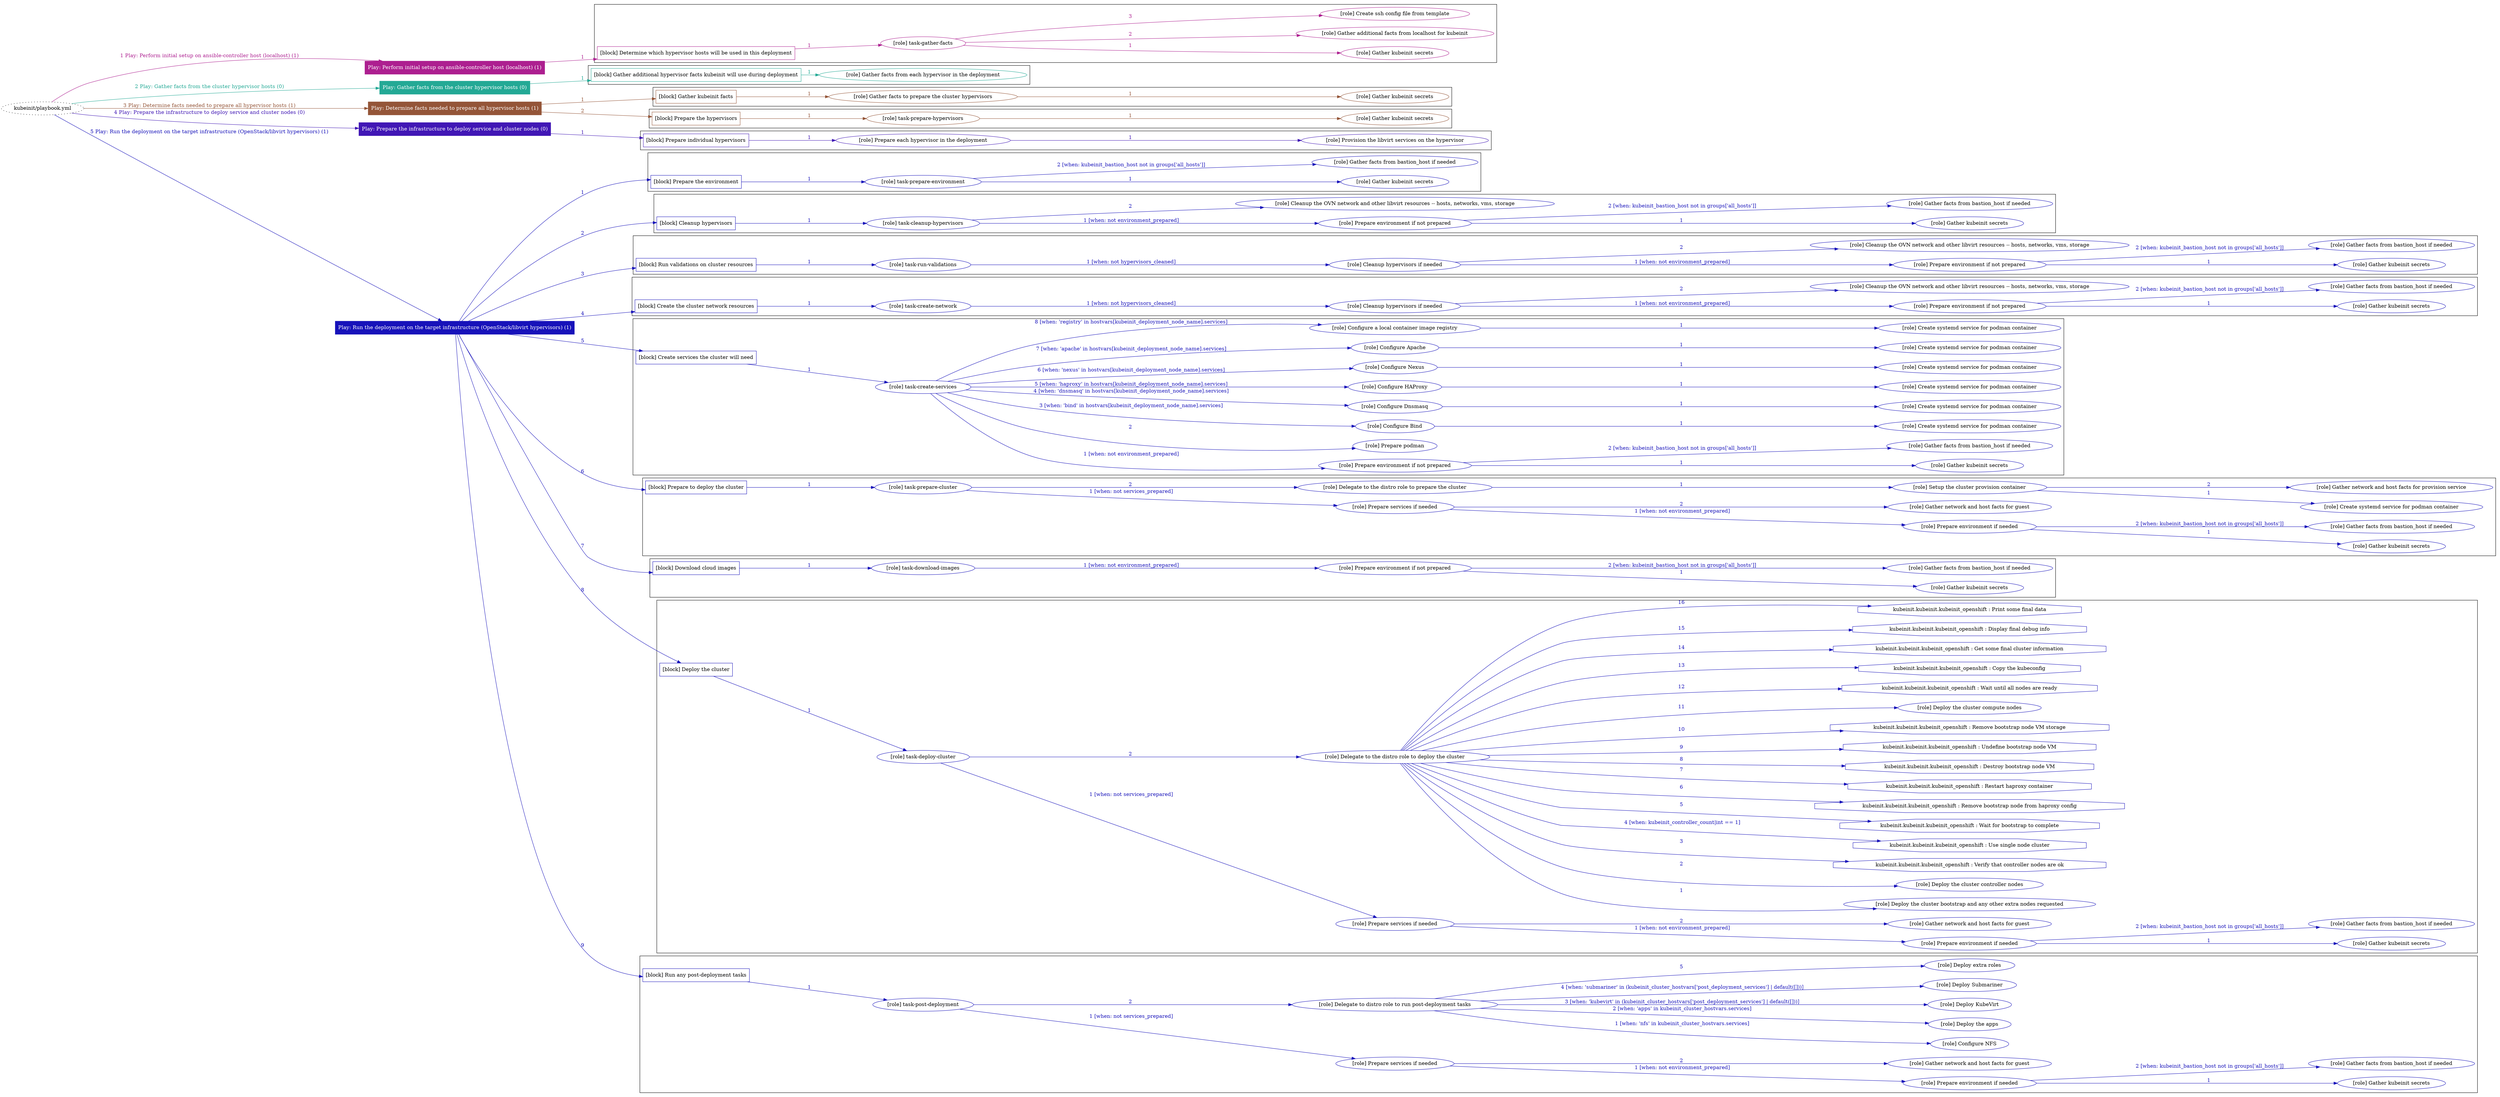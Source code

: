 digraph {
	graph [concentrate=true ordering=in rankdir=LR ratio=fill]
	edge [esep=5 sep=10]
	"kubeinit/playbook.yml" [URL="/home/runner/work/kubeinit/kubeinit/kubeinit/playbook.yml" id=playbook_2f6cb9ce style=dotted]
	"kubeinit/playbook.yml" -> play_7d45d6c9 [label="1 Play: Perform initial setup on ansible-controller host (localhost) (1)" color="#ad1f90" fontcolor="#ad1f90" id=edge_play_7d45d6c9 labeltooltip="1 Play: Perform initial setup on ansible-controller host (localhost) (1)" tooltip="1 Play: Perform initial setup on ansible-controller host (localhost) (1)"]
	subgraph "Play: Perform initial setup on ansible-controller host (localhost) (1)" {
		play_7d45d6c9 [label="Play: Perform initial setup on ansible-controller host (localhost) (1)" URL="/home/runner/work/kubeinit/kubeinit/kubeinit/playbook.yml" color="#ad1f90" fontcolor="#ffffff" id=play_7d45d6c9 shape=box style=filled tooltip=localhost]
		play_7d45d6c9 -> block_b99881c9 [label=1 color="#ad1f90" fontcolor="#ad1f90" id=edge_block_b99881c9 labeltooltip=1 tooltip=1]
		subgraph cluster_block_b99881c9 {
			block_b99881c9 [label="[block] Determine which hypervisor hosts will be used in this deployment" URL="/home/runner/work/kubeinit/kubeinit/kubeinit/playbook.yml" color="#ad1f90" id=block_b99881c9 labeltooltip="Determine which hypervisor hosts will be used in this deployment" shape=box tooltip="Determine which hypervisor hosts will be used in this deployment"]
			block_b99881c9 -> role_d14bb780 [label="1 " color="#ad1f90" fontcolor="#ad1f90" id=edge_role_d14bb780 labeltooltip="1 " tooltip="1 "]
			subgraph "task-gather-facts" {
				role_d14bb780 [label="[role] task-gather-facts" URL="/home/runner/work/kubeinit/kubeinit/kubeinit/playbook.yml" color="#ad1f90" id=role_d14bb780 tooltip="task-gather-facts"]
				role_d14bb780 -> role_355f83bd [label="1 " color="#ad1f90" fontcolor="#ad1f90" id=edge_role_355f83bd labeltooltip="1 " tooltip="1 "]
				subgraph "Gather kubeinit secrets" {
					role_355f83bd [label="[role] Gather kubeinit secrets" URL="/home/runner/.ansible/collections/ansible_collections/kubeinit/kubeinit/roles/kubeinit_prepare/tasks/build_hypervisors_group.yml" color="#ad1f90" id=role_355f83bd tooltip="Gather kubeinit secrets"]
				}
				role_d14bb780 -> role_9f395598 [label="2 " color="#ad1f90" fontcolor="#ad1f90" id=edge_role_9f395598 labeltooltip="2 " tooltip="2 "]
				subgraph "Gather additional facts from localhost for kubeinit" {
					role_9f395598 [label="[role] Gather additional facts from localhost for kubeinit" URL="/home/runner/.ansible/collections/ansible_collections/kubeinit/kubeinit/roles/kubeinit_prepare/tasks/build_hypervisors_group.yml" color="#ad1f90" id=role_9f395598 tooltip="Gather additional facts from localhost for kubeinit"]
				}
				role_d14bb780 -> role_a162a8fe [label="3 " color="#ad1f90" fontcolor="#ad1f90" id=edge_role_a162a8fe labeltooltip="3 " tooltip="3 "]
				subgraph "Create ssh config file from template" {
					role_a162a8fe [label="[role] Create ssh config file from template" URL="/home/runner/.ansible/collections/ansible_collections/kubeinit/kubeinit/roles/kubeinit_prepare/tasks/build_hypervisors_group.yml" color="#ad1f90" id=role_a162a8fe tooltip="Create ssh config file from template"]
				}
			}
		}
	}
	"kubeinit/playbook.yml" -> play_b33cf242 [label="2 Play: Gather facts from the cluster hypervisor hosts (0)" color="#23a995" fontcolor="#23a995" id=edge_play_b33cf242 labeltooltip="2 Play: Gather facts from the cluster hypervisor hosts (0)" tooltip="2 Play: Gather facts from the cluster hypervisor hosts (0)"]
	subgraph "Play: Gather facts from the cluster hypervisor hosts (0)" {
		play_b33cf242 [label="Play: Gather facts from the cluster hypervisor hosts (0)" URL="/home/runner/work/kubeinit/kubeinit/kubeinit/playbook.yml" color="#23a995" fontcolor="#ffffff" id=play_b33cf242 shape=box style=filled tooltip="Play: Gather facts from the cluster hypervisor hosts (0)"]
		play_b33cf242 -> block_d134423c [label=1 color="#23a995" fontcolor="#23a995" id=edge_block_d134423c labeltooltip=1 tooltip=1]
		subgraph cluster_block_d134423c {
			block_d134423c [label="[block] Gather additional hypervisor facts kubeinit will use during deployment" URL="/home/runner/work/kubeinit/kubeinit/kubeinit/playbook.yml" color="#23a995" id=block_d134423c labeltooltip="Gather additional hypervisor facts kubeinit will use during deployment" shape=box tooltip="Gather additional hypervisor facts kubeinit will use during deployment"]
			block_d134423c -> role_21ddefbf [label="1 " color="#23a995" fontcolor="#23a995" id=edge_role_21ddefbf labeltooltip="1 " tooltip="1 "]
			subgraph "Gather facts from each hypervisor in the deployment" {
				role_21ddefbf [label="[role] Gather facts from each hypervisor in the deployment" URL="/home/runner/work/kubeinit/kubeinit/kubeinit/playbook.yml" color="#23a995" id=role_21ddefbf tooltip="Gather facts from each hypervisor in the deployment"]
			}
		}
	}
	"kubeinit/playbook.yml" -> play_f3f181a3 [label="3 Play: Determine facts needed to prepare all hypervisor hosts (1)" color="#945538" fontcolor="#945538" id=edge_play_f3f181a3 labeltooltip="3 Play: Determine facts needed to prepare all hypervisor hosts (1)" tooltip="3 Play: Determine facts needed to prepare all hypervisor hosts (1)"]
	subgraph "Play: Determine facts needed to prepare all hypervisor hosts (1)" {
		play_f3f181a3 [label="Play: Determine facts needed to prepare all hypervisor hosts (1)" URL="/home/runner/work/kubeinit/kubeinit/kubeinit/playbook.yml" color="#945538" fontcolor="#ffffff" id=play_f3f181a3 shape=box style=filled tooltip=localhost]
		play_f3f181a3 -> block_41b335dd [label=1 color="#945538" fontcolor="#945538" id=edge_block_41b335dd labeltooltip=1 tooltip=1]
		subgraph cluster_block_41b335dd {
			block_41b335dd [label="[block] Gather kubeinit facts" URL="/home/runner/work/kubeinit/kubeinit/kubeinit/playbook.yml" color="#945538" id=block_41b335dd labeltooltip="Gather kubeinit facts" shape=box tooltip="Gather kubeinit facts"]
			block_41b335dd -> role_5e2cb4bc [label="1 " color="#945538" fontcolor="#945538" id=edge_role_5e2cb4bc labeltooltip="1 " tooltip="1 "]
			subgraph "Gather facts to prepare the cluster hypervisors" {
				role_5e2cb4bc [label="[role] Gather facts to prepare the cluster hypervisors" URL="/home/runner/work/kubeinit/kubeinit/kubeinit/playbook.yml" color="#945538" id=role_5e2cb4bc tooltip="Gather facts to prepare the cluster hypervisors"]
				role_5e2cb4bc -> role_a451c7ac [label="1 " color="#945538" fontcolor="#945538" id=edge_role_a451c7ac labeltooltip="1 " tooltip="1 "]
				subgraph "Gather kubeinit secrets" {
					role_a451c7ac [label="[role] Gather kubeinit secrets" URL="/home/runner/.ansible/collections/ansible_collections/kubeinit/kubeinit/roles/kubeinit_prepare/tasks/gather_kubeinit_facts.yml" color="#945538" id=role_a451c7ac tooltip="Gather kubeinit secrets"]
				}
			}
		}
		play_f3f181a3 -> block_065f646f [label=2 color="#945538" fontcolor="#945538" id=edge_block_065f646f labeltooltip=2 tooltip=2]
		subgraph cluster_block_065f646f {
			block_065f646f [label="[block] Prepare the hypervisors" URL="/home/runner/work/kubeinit/kubeinit/kubeinit/playbook.yml" color="#945538" id=block_065f646f labeltooltip="Prepare the hypervisors" shape=box tooltip="Prepare the hypervisors"]
			block_065f646f -> role_8556374e [label="1 " color="#945538" fontcolor="#945538" id=edge_role_8556374e labeltooltip="1 " tooltip="1 "]
			subgraph "task-prepare-hypervisors" {
				role_8556374e [label="[role] task-prepare-hypervisors" URL="/home/runner/work/kubeinit/kubeinit/kubeinit/playbook.yml" color="#945538" id=role_8556374e tooltip="task-prepare-hypervisors"]
				role_8556374e -> role_ef979e99 [label="1 " color="#945538" fontcolor="#945538" id=edge_role_ef979e99 labeltooltip="1 " tooltip="1 "]
				subgraph "Gather kubeinit secrets" {
					role_ef979e99 [label="[role] Gather kubeinit secrets" URL="/home/runner/.ansible/collections/ansible_collections/kubeinit/kubeinit/roles/kubeinit_prepare/tasks/gather_kubeinit_facts.yml" color="#945538" id=role_ef979e99 tooltip="Gather kubeinit secrets"]
				}
			}
		}
	}
	"kubeinit/playbook.yml" -> play_483f0e7f [label="4 Play: Prepare the infrastructure to deploy service and cluster nodes (0)" color="#4117b5" fontcolor="#4117b5" id=edge_play_483f0e7f labeltooltip="4 Play: Prepare the infrastructure to deploy service and cluster nodes (0)" tooltip="4 Play: Prepare the infrastructure to deploy service and cluster nodes (0)"]
	subgraph "Play: Prepare the infrastructure to deploy service and cluster nodes (0)" {
		play_483f0e7f [label="Play: Prepare the infrastructure to deploy service and cluster nodes (0)" URL="/home/runner/work/kubeinit/kubeinit/kubeinit/playbook.yml" color="#4117b5" fontcolor="#ffffff" id=play_483f0e7f shape=box style=filled tooltip="Play: Prepare the infrastructure to deploy service and cluster nodes (0)"]
		play_483f0e7f -> block_6a9856eb [label=1 color="#4117b5" fontcolor="#4117b5" id=edge_block_6a9856eb labeltooltip=1 tooltip=1]
		subgraph cluster_block_6a9856eb {
			block_6a9856eb [label="[block] Prepare individual hypervisors" URL="/home/runner/work/kubeinit/kubeinit/kubeinit/playbook.yml" color="#4117b5" id=block_6a9856eb labeltooltip="Prepare individual hypervisors" shape=box tooltip="Prepare individual hypervisors"]
			block_6a9856eb -> role_2f000aaa [label="1 " color="#4117b5" fontcolor="#4117b5" id=edge_role_2f000aaa labeltooltip="1 " tooltip="1 "]
			subgraph "Prepare each hypervisor in the deployment" {
				role_2f000aaa [label="[role] Prepare each hypervisor in the deployment" URL="/home/runner/work/kubeinit/kubeinit/kubeinit/playbook.yml" color="#4117b5" id=role_2f000aaa tooltip="Prepare each hypervisor in the deployment"]
				role_2f000aaa -> role_ddf36eb8 [label="1 " color="#4117b5" fontcolor="#4117b5" id=edge_role_ddf36eb8 labeltooltip="1 " tooltip="1 "]
				subgraph "Provision the libvirt services on the hypervisor" {
					role_ddf36eb8 [label="[role] Provision the libvirt services on the hypervisor" URL="/home/runner/.ansible/collections/ansible_collections/kubeinit/kubeinit/roles/kubeinit_prepare/tasks/prepare_hypervisor.yml" color="#4117b5" id=role_ddf36eb8 tooltip="Provision the libvirt services on the hypervisor"]
				}
			}
		}
	}
	"kubeinit/playbook.yml" -> play_bb54ffbd [label="5 Play: Run the deployment on the target infrastructure (OpenStack/libvirt hypervisors) (1)" color="#1712ba" fontcolor="#1712ba" id=edge_play_bb54ffbd labeltooltip="5 Play: Run the deployment on the target infrastructure (OpenStack/libvirt hypervisors) (1)" tooltip="5 Play: Run the deployment on the target infrastructure (OpenStack/libvirt hypervisors) (1)"]
	subgraph "Play: Run the deployment on the target infrastructure (OpenStack/libvirt hypervisors) (1)" {
		play_bb54ffbd [label="Play: Run the deployment on the target infrastructure (OpenStack/libvirt hypervisors) (1)" URL="/home/runner/work/kubeinit/kubeinit/kubeinit/playbook.yml" color="#1712ba" fontcolor="#ffffff" id=play_bb54ffbd shape=box style=filled tooltip=localhost]
		play_bb54ffbd -> block_974ca6b5 [label=1 color="#1712ba" fontcolor="#1712ba" id=edge_block_974ca6b5 labeltooltip=1 tooltip=1]
		subgraph cluster_block_974ca6b5 {
			block_974ca6b5 [label="[block] Prepare the environment" URL="/home/runner/work/kubeinit/kubeinit/kubeinit/playbook.yml" color="#1712ba" id=block_974ca6b5 labeltooltip="Prepare the environment" shape=box tooltip="Prepare the environment"]
			block_974ca6b5 -> role_cac5367b [label="1 " color="#1712ba" fontcolor="#1712ba" id=edge_role_cac5367b labeltooltip="1 " tooltip="1 "]
			subgraph "task-prepare-environment" {
				role_cac5367b [label="[role] task-prepare-environment" URL="/home/runner/work/kubeinit/kubeinit/kubeinit/playbook.yml" color="#1712ba" id=role_cac5367b tooltip="task-prepare-environment"]
				role_cac5367b -> role_59898e22 [label="1 " color="#1712ba" fontcolor="#1712ba" id=edge_role_59898e22 labeltooltip="1 " tooltip="1 "]
				subgraph "Gather kubeinit secrets" {
					role_59898e22 [label="[role] Gather kubeinit secrets" URL="/home/runner/.ansible/collections/ansible_collections/kubeinit/kubeinit/roles/kubeinit_prepare/tasks/gather_kubeinit_facts.yml" color="#1712ba" id=role_59898e22 tooltip="Gather kubeinit secrets"]
				}
				role_cac5367b -> role_c7d0fc73 [label="2 [when: kubeinit_bastion_host not in groups['all_hosts']]" color="#1712ba" fontcolor="#1712ba" id=edge_role_c7d0fc73 labeltooltip="2 [when: kubeinit_bastion_host not in groups['all_hosts']]" tooltip="2 [when: kubeinit_bastion_host not in groups['all_hosts']]"]
				subgraph "Gather facts from bastion_host if needed" {
					role_c7d0fc73 [label="[role] Gather facts from bastion_host if needed" URL="/home/runner/.ansible/collections/ansible_collections/kubeinit/kubeinit/roles/kubeinit_prepare/tasks/main.yml" color="#1712ba" id=role_c7d0fc73 tooltip="Gather facts from bastion_host if needed"]
				}
			}
		}
		play_bb54ffbd -> block_965f7d22 [label=2 color="#1712ba" fontcolor="#1712ba" id=edge_block_965f7d22 labeltooltip=2 tooltip=2]
		subgraph cluster_block_965f7d22 {
			block_965f7d22 [label="[block] Cleanup hypervisors" URL="/home/runner/work/kubeinit/kubeinit/kubeinit/playbook.yml" color="#1712ba" id=block_965f7d22 labeltooltip="Cleanup hypervisors" shape=box tooltip="Cleanup hypervisors"]
			block_965f7d22 -> role_ff0797ba [label="1 " color="#1712ba" fontcolor="#1712ba" id=edge_role_ff0797ba labeltooltip="1 " tooltip="1 "]
			subgraph "task-cleanup-hypervisors" {
				role_ff0797ba [label="[role] task-cleanup-hypervisors" URL="/home/runner/work/kubeinit/kubeinit/kubeinit/playbook.yml" color="#1712ba" id=role_ff0797ba tooltip="task-cleanup-hypervisors"]
				role_ff0797ba -> role_4f4cac41 [label="1 [when: not environment_prepared]" color="#1712ba" fontcolor="#1712ba" id=edge_role_4f4cac41 labeltooltip="1 [when: not environment_prepared]" tooltip="1 [when: not environment_prepared]"]
				subgraph "Prepare environment if not prepared" {
					role_4f4cac41 [label="[role] Prepare environment if not prepared" URL="/home/runner/.ansible/collections/ansible_collections/kubeinit/kubeinit/roles/kubeinit_libvirt/tasks/cleanup_hypervisors.yml" color="#1712ba" id=role_4f4cac41 tooltip="Prepare environment if not prepared"]
					role_4f4cac41 -> role_5e73d577 [label="1 " color="#1712ba" fontcolor="#1712ba" id=edge_role_5e73d577 labeltooltip="1 " tooltip="1 "]
					subgraph "Gather kubeinit secrets" {
						role_5e73d577 [label="[role] Gather kubeinit secrets" URL="/home/runner/.ansible/collections/ansible_collections/kubeinit/kubeinit/roles/kubeinit_prepare/tasks/gather_kubeinit_facts.yml" color="#1712ba" id=role_5e73d577 tooltip="Gather kubeinit secrets"]
					}
					role_4f4cac41 -> role_ca6ff144 [label="2 [when: kubeinit_bastion_host not in groups['all_hosts']]" color="#1712ba" fontcolor="#1712ba" id=edge_role_ca6ff144 labeltooltip="2 [when: kubeinit_bastion_host not in groups['all_hosts']]" tooltip="2 [when: kubeinit_bastion_host not in groups['all_hosts']]"]
					subgraph "Gather facts from bastion_host if needed" {
						role_ca6ff144 [label="[role] Gather facts from bastion_host if needed" URL="/home/runner/.ansible/collections/ansible_collections/kubeinit/kubeinit/roles/kubeinit_prepare/tasks/main.yml" color="#1712ba" id=role_ca6ff144 tooltip="Gather facts from bastion_host if needed"]
					}
				}
				role_ff0797ba -> role_7c0e1c0a [label="2 " color="#1712ba" fontcolor="#1712ba" id=edge_role_7c0e1c0a labeltooltip="2 " tooltip="2 "]
				subgraph "Cleanup the OVN network and other libvirt resources -- hosts, networks, vms, storage" {
					role_7c0e1c0a [label="[role] Cleanup the OVN network and other libvirt resources -- hosts, networks, vms, storage" URL="/home/runner/.ansible/collections/ansible_collections/kubeinit/kubeinit/roles/kubeinit_libvirt/tasks/cleanup_hypervisors.yml" color="#1712ba" id=role_7c0e1c0a tooltip="Cleanup the OVN network and other libvirt resources -- hosts, networks, vms, storage"]
				}
			}
		}
		play_bb54ffbd -> block_a6b7d173 [label=3 color="#1712ba" fontcolor="#1712ba" id=edge_block_a6b7d173 labeltooltip=3 tooltip=3]
		subgraph cluster_block_a6b7d173 {
			block_a6b7d173 [label="[block] Run validations on cluster resources" URL="/home/runner/work/kubeinit/kubeinit/kubeinit/playbook.yml" color="#1712ba" id=block_a6b7d173 labeltooltip="Run validations on cluster resources" shape=box tooltip="Run validations on cluster resources"]
			block_a6b7d173 -> role_432444b3 [label="1 " color="#1712ba" fontcolor="#1712ba" id=edge_role_432444b3 labeltooltip="1 " tooltip="1 "]
			subgraph "task-run-validations" {
				role_432444b3 [label="[role] task-run-validations" URL="/home/runner/work/kubeinit/kubeinit/kubeinit/playbook.yml" color="#1712ba" id=role_432444b3 tooltip="task-run-validations"]
				role_432444b3 -> role_45c98141 [label="1 [when: not hypervisors_cleaned]" color="#1712ba" fontcolor="#1712ba" id=edge_role_45c98141 labeltooltip="1 [when: not hypervisors_cleaned]" tooltip="1 [when: not hypervisors_cleaned]"]
				subgraph "Cleanup hypervisors if needed" {
					role_45c98141 [label="[role] Cleanup hypervisors if needed" URL="/home/runner/.ansible/collections/ansible_collections/kubeinit/kubeinit/roles/kubeinit_validations/tasks/main.yml" color="#1712ba" id=role_45c98141 tooltip="Cleanup hypervisors if needed"]
					role_45c98141 -> role_b602b8fa [label="1 [when: not environment_prepared]" color="#1712ba" fontcolor="#1712ba" id=edge_role_b602b8fa labeltooltip="1 [when: not environment_prepared]" tooltip="1 [when: not environment_prepared]"]
					subgraph "Prepare environment if not prepared" {
						role_b602b8fa [label="[role] Prepare environment if not prepared" URL="/home/runner/.ansible/collections/ansible_collections/kubeinit/kubeinit/roles/kubeinit_libvirt/tasks/cleanup_hypervisors.yml" color="#1712ba" id=role_b602b8fa tooltip="Prepare environment if not prepared"]
						role_b602b8fa -> role_f337cbf1 [label="1 " color="#1712ba" fontcolor="#1712ba" id=edge_role_f337cbf1 labeltooltip="1 " tooltip="1 "]
						subgraph "Gather kubeinit secrets" {
							role_f337cbf1 [label="[role] Gather kubeinit secrets" URL="/home/runner/.ansible/collections/ansible_collections/kubeinit/kubeinit/roles/kubeinit_prepare/tasks/gather_kubeinit_facts.yml" color="#1712ba" id=role_f337cbf1 tooltip="Gather kubeinit secrets"]
						}
						role_b602b8fa -> role_494c8f56 [label="2 [when: kubeinit_bastion_host not in groups['all_hosts']]" color="#1712ba" fontcolor="#1712ba" id=edge_role_494c8f56 labeltooltip="2 [when: kubeinit_bastion_host not in groups['all_hosts']]" tooltip="2 [when: kubeinit_bastion_host not in groups['all_hosts']]"]
						subgraph "Gather facts from bastion_host if needed" {
							role_494c8f56 [label="[role] Gather facts from bastion_host if needed" URL="/home/runner/.ansible/collections/ansible_collections/kubeinit/kubeinit/roles/kubeinit_prepare/tasks/main.yml" color="#1712ba" id=role_494c8f56 tooltip="Gather facts from bastion_host if needed"]
						}
					}
					role_45c98141 -> role_9a078f7d [label="2 " color="#1712ba" fontcolor="#1712ba" id=edge_role_9a078f7d labeltooltip="2 " tooltip="2 "]
					subgraph "Cleanup the OVN network and other libvirt resources -- hosts, networks, vms, storage" {
						role_9a078f7d [label="[role] Cleanup the OVN network and other libvirt resources -- hosts, networks, vms, storage" URL="/home/runner/.ansible/collections/ansible_collections/kubeinit/kubeinit/roles/kubeinit_libvirt/tasks/cleanup_hypervisors.yml" color="#1712ba" id=role_9a078f7d tooltip="Cleanup the OVN network and other libvirt resources -- hosts, networks, vms, storage"]
					}
				}
			}
		}
		play_bb54ffbd -> block_280d690c [label=4 color="#1712ba" fontcolor="#1712ba" id=edge_block_280d690c labeltooltip=4 tooltip=4]
		subgraph cluster_block_280d690c {
			block_280d690c [label="[block] Create the cluster network resources" URL="/home/runner/work/kubeinit/kubeinit/kubeinit/playbook.yml" color="#1712ba" id=block_280d690c labeltooltip="Create the cluster network resources" shape=box tooltip="Create the cluster network resources"]
			block_280d690c -> role_2a3cef2e [label="1 " color="#1712ba" fontcolor="#1712ba" id=edge_role_2a3cef2e labeltooltip="1 " tooltip="1 "]
			subgraph "task-create-network" {
				role_2a3cef2e [label="[role] task-create-network" URL="/home/runner/work/kubeinit/kubeinit/kubeinit/playbook.yml" color="#1712ba" id=role_2a3cef2e tooltip="task-create-network"]
				role_2a3cef2e -> role_2ff645ea [label="1 [when: not hypervisors_cleaned]" color="#1712ba" fontcolor="#1712ba" id=edge_role_2ff645ea labeltooltip="1 [when: not hypervisors_cleaned]" tooltip="1 [when: not hypervisors_cleaned]"]
				subgraph "Cleanup hypervisors if needed" {
					role_2ff645ea [label="[role] Cleanup hypervisors if needed" URL="/home/runner/.ansible/collections/ansible_collections/kubeinit/kubeinit/roles/kubeinit_libvirt/tasks/create_network.yml" color="#1712ba" id=role_2ff645ea tooltip="Cleanup hypervisors if needed"]
					role_2ff645ea -> role_7094e297 [label="1 [when: not environment_prepared]" color="#1712ba" fontcolor="#1712ba" id=edge_role_7094e297 labeltooltip="1 [when: not environment_prepared]" tooltip="1 [when: not environment_prepared]"]
					subgraph "Prepare environment if not prepared" {
						role_7094e297 [label="[role] Prepare environment if not prepared" URL="/home/runner/.ansible/collections/ansible_collections/kubeinit/kubeinit/roles/kubeinit_libvirt/tasks/cleanup_hypervisors.yml" color="#1712ba" id=role_7094e297 tooltip="Prepare environment if not prepared"]
						role_7094e297 -> role_7c3d5a13 [label="1 " color="#1712ba" fontcolor="#1712ba" id=edge_role_7c3d5a13 labeltooltip="1 " tooltip="1 "]
						subgraph "Gather kubeinit secrets" {
							role_7c3d5a13 [label="[role] Gather kubeinit secrets" URL="/home/runner/.ansible/collections/ansible_collections/kubeinit/kubeinit/roles/kubeinit_prepare/tasks/gather_kubeinit_facts.yml" color="#1712ba" id=role_7c3d5a13 tooltip="Gather kubeinit secrets"]
						}
						role_7094e297 -> role_8b10109f [label="2 [when: kubeinit_bastion_host not in groups['all_hosts']]" color="#1712ba" fontcolor="#1712ba" id=edge_role_8b10109f labeltooltip="2 [when: kubeinit_bastion_host not in groups['all_hosts']]" tooltip="2 [when: kubeinit_bastion_host not in groups['all_hosts']]"]
						subgraph "Gather facts from bastion_host if needed" {
							role_8b10109f [label="[role] Gather facts from bastion_host if needed" URL="/home/runner/.ansible/collections/ansible_collections/kubeinit/kubeinit/roles/kubeinit_prepare/tasks/main.yml" color="#1712ba" id=role_8b10109f tooltip="Gather facts from bastion_host if needed"]
						}
					}
					role_2ff645ea -> role_09d9602e [label="2 " color="#1712ba" fontcolor="#1712ba" id=edge_role_09d9602e labeltooltip="2 " tooltip="2 "]
					subgraph "Cleanup the OVN network and other libvirt resources -- hosts, networks, vms, storage" {
						role_09d9602e [label="[role] Cleanup the OVN network and other libvirt resources -- hosts, networks, vms, storage" URL="/home/runner/.ansible/collections/ansible_collections/kubeinit/kubeinit/roles/kubeinit_libvirt/tasks/cleanup_hypervisors.yml" color="#1712ba" id=role_09d9602e tooltip="Cleanup the OVN network and other libvirt resources -- hosts, networks, vms, storage"]
					}
				}
			}
		}
		play_bb54ffbd -> block_477cc92d [label=5 color="#1712ba" fontcolor="#1712ba" id=edge_block_477cc92d labeltooltip=5 tooltip=5]
		subgraph cluster_block_477cc92d {
			block_477cc92d [label="[block] Create services the cluster will need" URL="/home/runner/work/kubeinit/kubeinit/kubeinit/playbook.yml" color="#1712ba" id=block_477cc92d labeltooltip="Create services the cluster will need" shape=box tooltip="Create services the cluster will need"]
			block_477cc92d -> role_fc70f17e [label="1 " color="#1712ba" fontcolor="#1712ba" id=edge_role_fc70f17e labeltooltip="1 " tooltip="1 "]
			subgraph "task-create-services" {
				role_fc70f17e [label="[role] task-create-services" URL="/home/runner/work/kubeinit/kubeinit/kubeinit/playbook.yml" color="#1712ba" id=role_fc70f17e tooltip="task-create-services"]
				role_fc70f17e -> role_19e0d602 [label="1 [when: not environment_prepared]" color="#1712ba" fontcolor="#1712ba" id=edge_role_19e0d602 labeltooltip="1 [when: not environment_prepared]" tooltip="1 [when: not environment_prepared]"]
				subgraph "Prepare environment if not prepared" {
					role_19e0d602 [label="[role] Prepare environment if not prepared" URL="/home/runner/.ansible/collections/ansible_collections/kubeinit/kubeinit/roles/kubeinit_services/tasks/main.yml" color="#1712ba" id=role_19e0d602 tooltip="Prepare environment if not prepared"]
					role_19e0d602 -> role_e92a84d0 [label="1 " color="#1712ba" fontcolor="#1712ba" id=edge_role_e92a84d0 labeltooltip="1 " tooltip="1 "]
					subgraph "Gather kubeinit secrets" {
						role_e92a84d0 [label="[role] Gather kubeinit secrets" URL="/home/runner/.ansible/collections/ansible_collections/kubeinit/kubeinit/roles/kubeinit_prepare/tasks/gather_kubeinit_facts.yml" color="#1712ba" id=role_e92a84d0 tooltip="Gather kubeinit secrets"]
					}
					role_19e0d602 -> role_1b16b8f1 [label="2 [when: kubeinit_bastion_host not in groups['all_hosts']]" color="#1712ba" fontcolor="#1712ba" id=edge_role_1b16b8f1 labeltooltip="2 [when: kubeinit_bastion_host not in groups['all_hosts']]" tooltip="2 [when: kubeinit_bastion_host not in groups['all_hosts']]"]
					subgraph "Gather facts from bastion_host if needed" {
						role_1b16b8f1 [label="[role] Gather facts from bastion_host if needed" URL="/home/runner/.ansible/collections/ansible_collections/kubeinit/kubeinit/roles/kubeinit_prepare/tasks/main.yml" color="#1712ba" id=role_1b16b8f1 tooltip="Gather facts from bastion_host if needed"]
					}
				}
				role_fc70f17e -> role_eddc9b1d [label="2 " color="#1712ba" fontcolor="#1712ba" id=edge_role_eddc9b1d labeltooltip="2 " tooltip="2 "]
				subgraph "Prepare podman" {
					role_eddc9b1d [label="[role] Prepare podman" URL="/home/runner/.ansible/collections/ansible_collections/kubeinit/kubeinit/roles/kubeinit_services/tasks/00_create_service_pod.yml" color="#1712ba" id=role_eddc9b1d tooltip="Prepare podman"]
				}
				role_fc70f17e -> role_91069a87 [label="3 [when: 'bind' in hostvars[kubeinit_deployment_node_name].services]" color="#1712ba" fontcolor="#1712ba" id=edge_role_91069a87 labeltooltip="3 [when: 'bind' in hostvars[kubeinit_deployment_node_name].services]" tooltip="3 [when: 'bind' in hostvars[kubeinit_deployment_node_name].services]"]
				subgraph "Configure Bind" {
					role_91069a87 [label="[role] Configure Bind" URL="/home/runner/.ansible/collections/ansible_collections/kubeinit/kubeinit/roles/kubeinit_services/tasks/start_services_containers.yml" color="#1712ba" id=role_91069a87 tooltip="Configure Bind"]
					role_91069a87 -> role_9b0ccdf5 [label="1 " color="#1712ba" fontcolor="#1712ba" id=edge_role_9b0ccdf5 labeltooltip="1 " tooltip="1 "]
					subgraph "Create systemd service for podman container" {
						role_9b0ccdf5 [label="[role] Create systemd service for podman container" URL="/home/runner/.ansible/collections/ansible_collections/kubeinit/kubeinit/roles/kubeinit_bind/tasks/main.yml" color="#1712ba" id=role_9b0ccdf5 tooltip="Create systemd service for podman container"]
					}
				}
				role_fc70f17e -> role_912031c8 [label="4 [when: 'dnsmasq' in hostvars[kubeinit_deployment_node_name].services]" color="#1712ba" fontcolor="#1712ba" id=edge_role_912031c8 labeltooltip="4 [when: 'dnsmasq' in hostvars[kubeinit_deployment_node_name].services]" tooltip="4 [when: 'dnsmasq' in hostvars[kubeinit_deployment_node_name].services]"]
				subgraph "Configure Dnsmasq" {
					role_912031c8 [label="[role] Configure Dnsmasq" URL="/home/runner/.ansible/collections/ansible_collections/kubeinit/kubeinit/roles/kubeinit_services/tasks/start_services_containers.yml" color="#1712ba" id=role_912031c8 tooltip="Configure Dnsmasq"]
					role_912031c8 -> role_459804c3 [label="1 " color="#1712ba" fontcolor="#1712ba" id=edge_role_459804c3 labeltooltip="1 " tooltip="1 "]
					subgraph "Create systemd service for podman container" {
						role_459804c3 [label="[role] Create systemd service for podman container" URL="/home/runner/.ansible/collections/ansible_collections/kubeinit/kubeinit/roles/kubeinit_dnsmasq/tasks/main.yml" color="#1712ba" id=role_459804c3 tooltip="Create systemd service for podman container"]
					}
				}
				role_fc70f17e -> role_502e23c6 [label="5 [when: 'haproxy' in hostvars[kubeinit_deployment_node_name].services]" color="#1712ba" fontcolor="#1712ba" id=edge_role_502e23c6 labeltooltip="5 [when: 'haproxy' in hostvars[kubeinit_deployment_node_name].services]" tooltip="5 [when: 'haproxy' in hostvars[kubeinit_deployment_node_name].services]"]
				subgraph "Configure HAProxy" {
					role_502e23c6 [label="[role] Configure HAProxy" URL="/home/runner/.ansible/collections/ansible_collections/kubeinit/kubeinit/roles/kubeinit_services/tasks/start_services_containers.yml" color="#1712ba" id=role_502e23c6 tooltip="Configure HAProxy"]
					role_502e23c6 -> role_5ea96bff [label="1 " color="#1712ba" fontcolor="#1712ba" id=edge_role_5ea96bff labeltooltip="1 " tooltip="1 "]
					subgraph "Create systemd service for podman container" {
						role_5ea96bff [label="[role] Create systemd service for podman container" URL="/home/runner/.ansible/collections/ansible_collections/kubeinit/kubeinit/roles/kubeinit_haproxy/tasks/main.yml" color="#1712ba" id=role_5ea96bff tooltip="Create systemd service for podman container"]
					}
				}
				role_fc70f17e -> role_2a6f2d33 [label="6 [when: 'nexus' in hostvars[kubeinit_deployment_node_name].services]" color="#1712ba" fontcolor="#1712ba" id=edge_role_2a6f2d33 labeltooltip="6 [when: 'nexus' in hostvars[kubeinit_deployment_node_name].services]" tooltip="6 [when: 'nexus' in hostvars[kubeinit_deployment_node_name].services]"]
				subgraph "Configure Nexus" {
					role_2a6f2d33 [label="[role] Configure Nexus" URL="/home/runner/.ansible/collections/ansible_collections/kubeinit/kubeinit/roles/kubeinit_services/tasks/start_services_containers.yml" color="#1712ba" id=role_2a6f2d33 tooltip="Configure Nexus"]
					role_2a6f2d33 -> role_f4abb5ec [label="1 " color="#1712ba" fontcolor="#1712ba" id=edge_role_f4abb5ec labeltooltip="1 " tooltip="1 "]
					subgraph "Create systemd service for podman container" {
						role_f4abb5ec [label="[role] Create systemd service for podman container" URL="/home/runner/.ansible/collections/ansible_collections/kubeinit/kubeinit/roles/kubeinit_nexus/tasks/main.yml" color="#1712ba" id=role_f4abb5ec tooltip="Create systemd service for podman container"]
					}
				}
				role_fc70f17e -> role_a4b50c2c [label="7 [when: 'apache' in hostvars[kubeinit_deployment_node_name].services]" color="#1712ba" fontcolor="#1712ba" id=edge_role_a4b50c2c labeltooltip="7 [when: 'apache' in hostvars[kubeinit_deployment_node_name].services]" tooltip="7 [when: 'apache' in hostvars[kubeinit_deployment_node_name].services]"]
				subgraph "Configure Apache" {
					role_a4b50c2c [label="[role] Configure Apache" URL="/home/runner/.ansible/collections/ansible_collections/kubeinit/kubeinit/roles/kubeinit_services/tasks/start_services_containers.yml" color="#1712ba" id=role_a4b50c2c tooltip="Configure Apache"]
					role_a4b50c2c -> role_e7768162 [label="1 " color="#1712ba" fontcolor="#1712ba" id=edge_role_e7768162 labeltooltip="1 " tooltip="1 "]
					subgraph "Create systemd service for podman container" {
						role_e7768162 [label="[role] Create systemd service for podman container" URL="/home/runner/.ansible/collections/ansible_collections/kubeinit/kubeinit/roles/kubeinit_apache/tasks/main.yml" color="#1712ba" id=role_e7768162 tooltip="Create systemd service for podman container"]
					}
				}
				role_fc70f17e -> role_32848bb7 [label="8 [when: 'registry' in hostvars[kubeinit_deployment_node_name].services]" color="#1712ba" fontcolor="#1712ba" id=edge_role_32848bb7 labeltooltip="8 [when: 'registry' in hostvars[kubeinit_deployment_node_name].services]" tooltip="8 [when: 'registry' in hostvars[kubeinit_deployment_node_name].services]"]
				subgraph "Configure a local container image registry" {
					role_32848bb7 [label="[role] Configure a local container image registry" URL="/home/runner/.ansible/collections/ansible_collections/kubeinit/kubeinit/roles/kubeinit_services/tasks/start_services_containers.yml" color="#1712ba" id=role_32848bb7 tooltip="Configure a local container image registry"]
					role_32848bb7 -> role_3a3d534b [label="1 " color="#1712ba" fontcolor="#1712ba" id=edge_role_3a3d534b labeltooltip="1 " tooltip="1 "]
					subgraph "Create systemd service for podman container" {
						role_3a3d534b [label="[role] Create systemd service for podman container" URL="/home/runner/.ansible/collections/ansible_collections/kubeinit/kubeinit/roles/kubeinit_registry/tasks/main.yml" color="#1712ba" id=role_3a3d534b tooltip="Create systemd service for podman container"]
					}
				}
			}
		}
		play_bb54ffbd -> block_e5e61ef9 [label=6 color="#1712ba" fontcolor="#1712ba" id=edge_block_e5e61ef9 labeltooltip=6 tooltip=6]
		subgraph cluster_block_e5e61ef9 {
			block_e5e61ef9 [label="[block] Prepare to deploy the cluster" URL="/home/runner/work/kubeinit/kubeinit/kubeinit/playbook.yml" color="#1712ba" id=block_e5e61ef9 labeltooltip="Prepare to deploy the cluster" shape=box tooltip="Prepare to deploy the cluster"]
			block_e5e61ef9 -> role_804d3672 [label="1 " color="#1712ba" fontcolor="#1712ba" id=edge_role_804d3672 labeltooltip="1 " tooltip="1 "]
			subgraph "task-prepare-cluster" {
				role_804d3672 [label="[role] task-prepare-cluster" URL="/home/runner/work/kubeinit/kubeinit/kubeinit/playbook.yml" color="#1712ba" id=role_804d3672 tooltip="task-prepare-cluster"]
				role_804d3672 -> role_7d48472c [label="1 [when: not services_prepared]" color="#1712ba" fontcolor="#1712ba" id=edge_role_7d48472c labeltooltip="1 [when: not services_prepared]" tooltip="1 [when: not services_prepared]"]
				subgraph "Prepare services if needed" {
					role_7d48472c [label="[role] Prepare services if needed" URL="/home/runner/.ansible/collections/ansible_collections/kubeinit/kubeinit/roles/kubeinit_prepare/tasks/prepare_cluster.yml" color="#1712ba" id=role_7d48472c tooltip="Prepare services if needed"]
					role_7d48472c -> role_01ad588d [label="1 [when: not environment_prepared]" color="#1712ba" fontcolor="#1712ba" id=edge_role_01ad588d labeltooltip="1 [when: not environment_prepared]" tooltip="1 [when: not environment_prepared]"]
					subgraph "Prepare environment if needed" {
						role_01ad588d [label="[role] Prepare environment if needed" URL="/home/runner/.ansible/collections/ansible_collections/kubeinit/kubeinit/roles/kubeinit_services/tasks/prepare_services.yml" color="#1712ba" id=role_01ad588d tooltip="Prepare environment if needed"]
						role_01ad588d -> role_ef3d7bd6 [label="1 " color="#1712ba" fontcolor="#1712ba" id=edge_role_ef3d7bd6 labeltooltip="1 " tooltip="1 "]
						subgraph "Gather kubeinit secrets" {
							role_ef3d7bd6 [label="[role] Gather kubeinit secrets" URL="/home/runner/.ansible/collections/ansible_collections/kubeinit/kubeinit/roles/kubeinit_prepare/tasks/gather_kubeinit_facts.yml" color="#1712ba" id=role_ef3d7bd6 tooltip="Gather kubeinit secrets"]
						}
						role_01ad588d -> role_47c8e7e5 [label="2 [when: kubeinit_bastion_host not in groups['all_hosts']]" color="#1712ba" fontcolor="#1712ba" id=edge_role_47c8e7e5 labeltooltip="2 [when: kubeinit_bastion_host not in groups['all_hosts']]" tooltip="2 [when: kubeinit_bastion_host not in groups['all_hosts']]"]
						subgraph "Gather facts from bastion_host if needed" {
							role_47c8e7e5 [label="[role] Gather facts from bastion_host if needed" URL="/home/runner/.ansible/collections/ansible_collections/kubeinit/kubeinit/roles/kubeinit_prepare/tasks/main.yml" color="#1712ba" id=role_47c8e7e5 tooltip="Gather facts from bastion_host if needed"]
						}
					}
					role_7d48472c -> role_9100fde7 [label="2 " color="#1712ba" fontcolor="#1712ba" id=edge_role_9100fde7 labeltooltip="2 " tooltip="2 "]
					subgraph "Gather network and host facts for guest" {
						role_9100fde7 [label="[role] Gather network and host facts for guest" URL="/home/runner/.ansible/collections/ansible_collections/kubeinit/kubeinit/roles/kubeinit_services/tasks/prepare_services.yml" color="#1712ba" id=role_9100fde7 tooltip="Gather network and host facts for guest"]
					}
				}
				role_804d3672 -> role_419025b5 [label="2 " color="#1712ba" fontcolor="#1712ba" id=edge_role_419025b5 labeltooltip="2 " tooltip="2 "]
				subgraph "Delegate to the distro role to prepare the cluster" {
					role_419025b5 [label="[role] Delegate to the distro role to prepare the cluster" URL="/home/runner/.ansible/collections/ansible_collections/kubeinit/kubeinit/roles/kubeinit_prepare/tasks/prepare_cluster.yml" color="#1712ba" id=role_419025b5 tooltip="Delegate to the distro role to prepare the cluster"]
					role_419025b5 -> role_e0967bfe [label="1 " color="#1712ba" fontcolor="#1712ba" id=edge_role_e0967bfe labeltooltip="1 " tooltip="1 "]
					subgraph "Setup the cluster provision container" {
						role_e0967bfe [label="[role] Setup the cluster provision container" URL="/home/runner/.ansible/collections/ansible_collections/kubeinit/kubeinit/roles/kubeinit_openshift/tasks/prepare_cluster.yml" color="#1712ba" id=role_e0967bfe tooltip="Setup the cluster provision container"]
						role_e0967bfe -> role_a7284ee9 [label="1 " color="#1712ba" fontcolor="#1712ba" id=edge_role_a7284ee9 labeltooltip="1 " tooltip="1 "]
						subgraph "Create systemd service for podman container" {
							role_a7284ee9 [label="[role] Create systemd service for podman container" URL="/home/runner/.ansible/collections/ansible_collections/kubeinit/kubeinit/roles/kubeinit_services/tasks/create_provision_container.yml" color="#1712ba" id=role_a7284ee9 tooltip="Create systemd service for podman container"]
						}
						role_e0967bfe -> role_886a6ab9 [label="2 " color="#1712ba" fontcolor="#1712ba" id=edge_role_886a6ab9 labeltooltip="2 " tooltip="2 "]
						subgraph "Gather network and host facts for provision service" {
							role_886a6ab9 [label="[role] Gather network and host facts for provision service" URL="/home/runner/.ansible/collections/ansible_collections/kubeinit/kubeinit/roles/kubeinit_services/tasks/create_provision_container.yml" color="#1712ba" id=role_886a6ab9 tooltip="Gather network and host facts for provision service"]
						}
					}
				}
			}
		}
		play_bb54ffbd -> block_24b0eded [label=7 color="#1712ba" fontcolor="#1712ba" id=edge_block_24b0eded labeltooltip=7 tooltip=7]
		subgraph cluster_block_24b0eded {
			block_24b0eded [label="[block] Download cloud images" URL="/home/runner/work/kubeinit/kubeinit/kubeinit/playbook.yml" color="#1712ba" id=block_24b0eded labeltooltip="Download cloud images" shape=box tooltip="Download cloud images"]
			block_24b0eded -> role_1c9451b1 [label="1 " color="#1712ba" fontcolor="#1712ba" id=edge_role_1c9451b1 labeltooltip="1 " tooltip="1 "]
			subgraph "task-download-images" {
				role_1c9451b1 [label="[role] task-download-images" URL="/home/runner/work/kubeinit/kubeinit/kubeinit/playbook.yml" color="#1712ba" id=role_1c9451b1 tooltip="task-download-images"]
				role_1c9451b1 -> role_7f52cdcd [label="1 [when: not environment_prepared]" color="#1712ba" fontcolor="#1712ba" id=edge_role_7f52cdcd labeltooltip="1 [when: not environment_prepared]" tooltip="1 [when: not environment_prepared]"]
				subgraph "Prepare environment if not prepared" {
					role_7f52cdcd [label="[role] Prepare environment if not prepared" URL="/home/runner/.ansible/collections/ansible_collections/kubeinit/kubeinit/roles/kubeinit_libvirt/tasks/download_cloud_images.yml" color="#1712ba" id=role_7f52cdcd tooltip="Prepare environment if not prepared"]
					role_7f52cdcd -> role_662158b7 [label="1 " color="#1712ba" fontcolor="#1712ba" id=edge_role_662158b7 labeltooltip="1 " tooltip="1 "]
					subgraph "Gather kubeinit secrets" {
						role_662158b7 [label="[role] Gather kubeinit secrets" URL="/home/runner/.ansible/collections/ansible_collections/kubeinit/kubeinit/roles/kubeinit_prepare/tasks/gather_kubeinit_facts.yml" color="#1712ba" id=role_662158b7 tooltip="Gather kubeinit secrets"]
					}
					role_7f52cdcd -> role_b779aa08 [label="2 [when: kubeinit_bastion_host not in groups['all_hosts']]" color="#1712ba" fontcolor="#1712ba" id=edge_role_b779aa08 labeltooltip="2 [when: kubeinit_bastion_host not in groups['all_hosts']]" tooltip="2 [when: kubeinit_bastion_host not in groups['all_hosts']]"]
					subgraph "Gather facts from bastion_host if needed" {
						role_b779aa08 [label="[role] Gather facts from bastion_host if needed" URL="/home/runner/.ansible/collections/ansible_collections/kubeinit/kubeinit/roles/kubeinit_prepare/tasks/main.yml" color="#1712ba" id=role_b779aa08 tooltip="Gather facts from bastion_host if needed"]
					}
				}
			}
		}
		play_bb54ffbd -> block_64599363 [label=8 color="#1712ba" fontcolor="#1712ba" id=edge_block_64599363 labeltooltip=8 tooltip=8]
		subgraph cluster_block_64599363 {
			block_64599363 [label="[block] Deploy the cluster" URL="/home/runner/work/kubeinit/kubeinit/kubeinit/playbook.yml" color="#1712ba" id=block_64599363 labeltooltip="Deploy the cluster" shape=box tooltip="Deploy the cluster"]
			block_64599363 -> role_88c32080 [label="1 " color="#1712ba" fontcolor="#1712ba" id=edge_role_88c32080 labeltooltip="1 " tooltip="1 "]
			subgraph "task-deploy-cluster" {
				role_88c32080 [label="[role] task-deploy-cluster" URL="/home/runner/work/kubeinit/kubeinit/kubeinit/playbook.yml" color="#1712ba" id=role_88c32080 tooltip="task-deploy-cluster"]
				role_88c32080 -> role_7d87db5a [label="1 [when: not services_prepared]" color="#1712ba" fontcolor="#1712ba" id=edge_role_7d87db5a labeltooltip="1 [when: not services_prepared]" tooltip="1 [when: not services_prepared]"]
				subgraph "Prepare services if needed" {
					role_7d87db5a [label="[role] Prepare services if needed" URL="/home/runner/.ansible/collections/ansible_collections/kubeinit/kubeinit/roles/kubeinit_prepare/tasks/deploy_cluster.yml" color="#1712ba" id=role_7d87db5a tooltip="Prepare services if needed"]
					role_7d87db5a -> role_5043879e [label="1 [when: not environment_prepared]" color="#1712ba" fontcolor="#1712ba" id=edge_role_5043879e labeltooltip="1 [when: not environment_prepared]" tooltip="1 [when: not environment_prepared]"]
					subgraph "Prepare environment if needed" {
						role_5043879e [label="[role] Prepare environment if needed" URL="/home/runner/.ansible/collections/ansible_collections/kubeinit/kubeinit/roles/kubeinit_services/tasks/prepare_services.yml" color="#1712ba" id=role_5043879e tooltip="Prepare environment if needed"]
						role_5043879e -> role_6302eec0 [label="1 " color="#1712ba" fontcolor="#1712ba" id=edge_role_6302eec0 labeltooltip="1 " tooltip="1 "]
						subgraph "Gather kubeinit secrets" {
							role_6302eec0 [label="[role] Gather kubeinit secrets" URL="/home/runner/.ansible/collections/ansible_collections/kubeinit/kubeinit/roles/kubeinit_prepare/tasks/gather_kubeinit_facts.yml" color="#1712ba" id=role_6302eec0 tooltip="Gather kubeinit secrets"]
						}
						role_5043879e -> role_cc176531 [label="2 [when: kubeinit_bastion_host not in groups['all_hosts']]" color="#1712ba" fontcolor="#1712ba" id=edge_role_cc176531 labeltooltip="2 [when: kubeinit_bastion_host not in groups['all_hosts']]" tooltip="2 [when: kubeinit_bastion_host not in groups['all_hosts']]"]
						subgraph "Gather facts from bastion_host if needed" {
							role_cc176531 [label="[role] Gather facts from bastion_host if needed" URL="/home/runner/.ansible/collections/ansible_collections/kubeinit/kubeinit/roles/kubeinit_prepare/tasks/main.yml" color="#1712ba" id=role_cc176531 tooltip="Gather facts from bastion_host if needed"]
						}
					}
					role_7d87db5a -> role_d55ffb47 [label="2 " color="#1712ba" fontcolor="#1712ba" id=edge_role_d55ffb47 labeltooltip="2 " tooltip="2 "]
					subgraph "Gather network and host facts for guest" {
						role_d55ffb47 [label="[role] Gather network and host facts for guest" URL="/home/runner/.ansible/collections/ansible_collections/kubeinit/kubeinit/roles/kubeinit_services/tasks/prepare_services.yml" color="#1712ba" id=role_d55ffb47 tooltip="Gather network and host facts for guest"]
					}
				}
				role_88c32080 -> role_67bebd0c [label="2 " color="#1712ba" fontcolor="#1712ba" id=edge_role_67bebd0c labeltooltip="2 " tooltip="2 "]
				subgraph "Delegate to the distro role to deploy the cluster" {
					role_67bebd0c [label="[role] Delegate to the distro role to deploy the cluster" URL="/home/runner/.ansible/collections/ansible_collections/kubeinit/kubeinit/roles/kubeinit_prepare/tasks/deploy_cluster.yml" color="#1712ba" id=role_67bebd0c tooltip="Delegate to the distro role to deploy the cluster"]
					role_67bebd0c -> role_b41a9473 [label="1 " color="#1712ba" fontcolor="#1712ba" id=edge_role_b41a9473 labeltooltip="1 " tooltip="1 "]
					subgraph "Deploy the cluster bootstrap and any other extra nodes requested" {
						role_b41a9473 [label="[role] Deploy the cluster bootstrap and any other extra nodes requested" URL="/home/runner/.ansible/collections/ansible_collections/kubeinit/kubeinit/roles/kubeinit_openshift/tasks/main.yml" color="#1712ba" id=role_b41a9473 tooltip="Deploy the cluster bootstrap and any other extra nodes requested"]
					}
					role_67bebd0c -> role_26d0f35b [label="2 " color="#1712ba" fontcolor="#1712ba" id=edge_role_26d0f35b labeltooltip="2 " tooltip="2 "]
					subgraph "Deploy the cluster controller nodes" {
						role_26d0f35b [label="[role] Deploy the cluster controller nodes" URL="/home/runner/.ansible/collections/ansible_collections/kubeinit/kubeinit/roles/kubeinit_openshift/tasks/main.yml" color="#1712ba" id=role_26d0f35b tooltip="Deploy the cluster controller nodes"]
					}
					task_579ab15c [label="kubeinit.kubeinit.kubeinit_openshift : Verify that controller nodes are ok" URL="/home/runner/.ansible/collections/ansible_collections/kubeinit/kubeinit/roles/kubeinit_openshift/tasks/main.yml" color="#1712ba" id=task_579ab15c shape=octagon tooltip="kubeinit.kubeinit.kubeinit_openshift : Verify that controller nodes are ok"]
					role_67bebd0c -> task_579ab15c [label="3 " color="#1712ba" fontcolor="#1712ba" id=edge_task_579ab15c labeltooltip="3 " tooltip="3 "]
					task_0d55e265 [label="kubeinit.kubeinit.kubeinit_openshift : Use single node cluster" URL="/home/runner/.ansible/collections/ansible_collections/kubeinit/kubeinit/roles/kubeinit_openshift/tasks/main.yml" color="#1712ba" id=task_0d55e265 shape=octagon tooltip="kubeinit.kubeinit.kubeinit_openshift : Use single node cluster"]
					role_67bebd0c -> task_0d55e265 [label="4 [when: kubeinit_controller_count|int == 1]" color="#1712ba" fontcolor="#1712ba" id=edge_task_0d55e265 labeltooltip="4 [when: kubeinit_controller_count|int == 1]" tooltip="4 [when: kubeinit_controller_count|int == 1]"]
					task_e519286b [label="kubeinit.kubeinit.kubeinit_openshift : Wait for bootstrap to complete" URL="/home/runner/.ansible/collections/ansible_collections/kubeinit/kubeinit/roles/kubeinit_openshift/tasks/main.yml" color="#1712ba" id=task_e519286b shape=octagon tooltip="kubeinit.kubeinit.kubeinit_openshift : Wait for bootstrap to complete"]
					role_67bebd0c -> task_e519286b [label="5 " color="#1712ba" fontcolor="#1712ba" id=edge_task_e519286b labeltooltip="5 " tooltip="5 "]
					task_22c34b46 [label="kubeinit.kubeinit.kubeinit_openshift : Remove bootstrap node from haproxy config" URL="/home/runner/.ansible/collections/ansible_collections/kubeinit/kubeinit/roles/kubeinit_openshift/tasks/main.yml" color="#1712ba" id=task_22c34b46 shape=octagon tooltip="kubeinit.kubeinit.kubeinit_openshift : Remove bootstrap node from haproxy config"]
					role_67bebd0c -> task_22c34b46 [label="6 " color="#1712ba" fontcolor="#1712ba" id=edge_task_22c34b46 labeltooltip="6 " tooltip="6 "]
					task_e0de731b [label="kubeinit.kubeinit.kubeinit_openshift : Restart haproxy container" URL="/home/runner/.ansible/collections/ansible_collections/kubeinit/kubeinit/roles/kubeinit_openshift/tasks/main.yml" color="#1712ba" id=task_e0de731b shape=octagon tooltip="kubeinit.kubeinit.kubeinit_openshift : Restart haproxy container"]
					role_67bebd0c -> task_e0de731b [label="7 " color="#1712ba" fontcolor="#1712ba" id=edge_task_e0de731b labeltooltip="7 " tooltip="7 "]
					task_1782315b [label="kubeinit.kubeinit.kubeinit_openshift : Destroy bootstrap node VM" URL="/home/runner/.ansible/collections/ansible_collections/kubeinit/kubeinit/roles/kubeinit_openshift/tasks/main.yml" color="#1712ba" id=task_1782315b shape=octagon tooltip="kubeinit.kubeinit.kubeinit_openshift : Destroy bootstrap node VM"]
					role_67bebd0c -> task_1782315b [label="8 " color="#1712ba" fontcolor="#1712ba" id=edge_task_1782315b labeltooltip="8 " tooltip="8 "]
					task_2c6895e6 [label="kubeinit.kubeinit.kubeinit_openshift : Undefine bootstrap node VM" URL="/home/runner/.ansible/collections/ansible_collections/kubeinit/kubeinit/roles/kubeinit_openshift/tasks/main.yml" color="#1712ba" id=task_2c6895e6 shape=octagon tooltip="kubeinit.kubeinit.kubeinit_openshift : Undefine bootstrap node VM"]
					role_67bebd0c -> task_2c6895e6 [label="9 " color="#1712ba" fontcolor="#1712ba" id=edge_task_2c6895e6 labeltooltip="9 " tooltip="9 "]
					task_14724970 [label="kubeinit.kubeinit.kubeinit_openshift : Remove bootstrap node VM storage" URL="/home/runner/.ansible/collections/ansible_collections/kubeinit/kubeinit/roles/kubeinit_openshift/tasks/main.yml" color="#1712ba" id=task_14724970 shape=octagon tooltip="kubeinit.kubeinit.kubeinit_openshift : Remove bootstrap node VM storage"]
					role_67bebd0c -> task_14724970 [label="10 " color="#1712ba" fontcolor="#1712ba" id=edge_task_14724970 labeltooltip="10 " tooltip="10 "]
					role_67bebd0c -> role_581fd3fc [label="11 " color="#1712ba" fontcolor="#1712ba" id=edge_role_581fd3fc labeltooltip="11 " tooltip="11 "]
					subgraph "Deploy the cluster compute nodes" {
						role_581fd3fc [label="[role] Deploy the cluster compute nodes" URL="/home/runner/.ansible/collections/ansible_collections/kubeinit/kubeinit/roles/kubeinit_openshift/tasks/main.yml" color="#1712ba" id=role_581fd3fc tooltip="Deploy the cluster compute nodes"]
					}
					task_cbd7ebaf [label="kubeinit.kubeinit.kubeinit_openshift : Wait until all nodes are ready" URL="/home/runner/.ansible/collections/ansible_collections/kubeinit/kubeinit/roles/kubeinit_openshift/tasks/main.yml" color="#1712ba" id=task_cbd7ebaf shape=octagon tooltip="kubeinit.kubeinit.kubeinit_openshift : Wait until all nodes are ready"]
					role_67bebd0c -> task_cbd7ebaf [label="12 " color="#1712ba" fontcolor="#1712ba" id=edge_task_cbd7ebaf labeltooltip="12 " tooltip="12 "]
					task_234ee2fc [label="kubeinit.kubeinit.kubeinit_openshift : Copy the kubeconfig" URL="/home/runner/.ansible/collections/ansible_collections/kubeinit/kubeinit/roles/kubeinit_openshift/tasks/main.yml" color="#1712ba" id=task_234ee2fc shape=octagon tooltip="kubeinit.kubeinit.kubeinit_openshift : Copy the kubeconfig"]
					role_67bebd0c -> task_234ee2fc [label="13 " color="#1712ba" fontcolor="#1712ba" id=edge_task_234ee2fc labeltooltip="13 " tooltip="13 "]
					task_625f351b [label="kubeinit.kubeinit.kubeinit_openshift : Get some final cluster information" URL="/home/runner/.ansible/collections/ansible_collections/kubeinit/kubeinit/roles/kubeinit_openshift/tasks/main.yml" color="#1712ba" id=task_625f351b shape=octagon tooltip="kubeinit.kubeinit.kubeinit_openshift : Get some final cluster information"]
					role_67bebd0c -> task_625f351b [label="14 " color="#1712ba" fontcolor="#1712ba" id=edge_task_625f351b labeltooltip="14 " tooltip="14 "]
					task_ffe8af83 [label="kubeinit.kubeinit.kubeinit_openshift : Display final debug info" URL="/home/runner/.ansible/collections/ansible_collections/kubeinit/kubeinit/roles/kubeinit_openshift/tasks/main.yml" color="#1712ba" id=task_ffe8af83 shape=octagon tooltip="kubeinit.kubeinit.kubeinit_openshift : Display final debug info"]
					role_67bebd0c -> task_ffe8af83 [label="15 " color="#1712ba" fontcolor="#1712ba" id=edge_task_ffe8af83 labeltooltip="15 " tooltip="15 "]
					task_4880022e [label="kubeinit.kubeinit.kubeinit_openshift : Print some final data" URL="/home/runner/.ansible/collections/ansible_collections/kubeinit/kubeinit/roles/kubeinit_openshift/tasks/main.yml" color="#1712ba" id=task_4880022e shape=octagon tooltip="kubeinit.kubeinit.kubeinit_openshift : Print some final data"]
					role_67bebd0c -> task_4880022e [label="16 " color="#1712ba" fontcolor="#1712ba" id=edge_task_4880022e labeltooltip="16 " tooltip="16 "]
				}
			}
		}
		play_bb54ffbd -> block_54ea1801 [label=9 color="#1712ba" fontcolor="#1712ba" id=edge_block_54ea1801 labeltooltip=9 tooltip=9]
		subgraph cluster_block_54ea1801 {
			block_54ea1801 [label="[block] Run any post-deployment tasks" URL="/home/runner/work/kubeinit/kubeinit/kubeinit/playbook.yml" color="#1712ba" id=block_54ea1801 labeltooltip="Run any post-deployment tasks" shape=box tooltip="Run any post-deployment tasks"]
			block_54ea1801 -> role_e4f68f58 [label="1 " color="#1712ba" fontcolor="#1712ba" id=edge_role_e4f68f58 labeltooltip="1 " tooltip="1 "]
			subgraph "task-post-deployment" {
				role_e4f68f58 [label="[role] task-post-deployment" URL="/home/runner/work/kubeinit/kubeinit/kubeinit/playbook.yml" color="#1712ba" id=role_e4f68f58 tooltip="task-post-deployment"]
				role_e4f68f58 -> role_a9abb05f [label="1 [when: not services_prepared]" color="#1712ba" fontcolor="#1712ba" id=edge_role_a9abb05f labeltooltip="1 [when: not services_prepared]" tooltip="1 [when: not services_prepared]"]
				subgraph "Prepare services if needed" {
					role_a9abb05f [label="[role] Prepare services if needed" URL="/home/runner/.ansible/collections/ansible_collections/kubeinit/kubeinit/roles/kubeinit_prepare/tasks/post_deployment.yml" color="#1712ba" id=role_a9abb05f tooltip="Prepare services if needed"]
					role_a9abb05f -> role_903c73b1 [label="1 [when: not environment_prepared]" color="#1712ba" fontcolor="#1712ba" id=edge_role_903c73b1 labeltooltip="1 [when: not environment_prepared]" tooltip="1 [when: not environment_prepared]"]
					subgraph "Prepare environment if needed" {
						role_903c73b1 [label="[role] Prepare environment if needed" URL="/home/runner/.ansible/collections/ansible_collections/kubeinit/kubeinit/roles/kubeinit_services/tasks/prepare_services.yml" color="#1712ba" id=role_903c73b1 tooltip="Prepare environment if needed"]
						role_903c73b1 -> role_293adbf3 [label="1 " color="#1712ba" fontcolor="#1712ba" id=edge_role_293adbf3 labeltooltip="1 " tooltip="1 "]
						subgraph "Gather kubeinit secrets" {
							role_293adbf3 [label="[role] Gather kubeinit secrets" URL="/home/runner/.ansible/collections/ansible_collections/kubeinit/kubeinit/roles/kubeinit_prepare/tasks/gather_kubeinit_facts.yml" color="#1712ba" id=role_293adbf3 tooltip="Gather kubeinit secrets"]
						}
						role_903c73b1 -> role_8d281aa1 [label="2 [when: kubeinit_bastion_host not in groups['all_hosts']]" color="#1712ba" fontcolor="#1712ba" id=edge_role_8d281aa1 labeltooltip="2 [when: kubeinit_bastion_host not in groups['all_hosts']]" tooltip="2 [when: kubeinit_bastion_host not in groups['all_hosts']]"]
						subgraph "Gather facts from bastion_host if needed" {
							role_8d281aa1 [label="[role] Gather facts from bastion_host if needed" URL="/home/runner/.ansible/collections/ansible_collections/kubeinit/kubeinit/roles/kubeinit_prepare/tasks/main.yml" color="#1712ba" id=role_8d281aa1 tooltip="Gather facts from bastion_host if needed"]
						}
					}
					role_a9abb05f -> role_b047ba53 [label="2 " color="#1712ba" fontcolor="#1712ba" id=edge_role_b047ba53 labeltooltip="2 " tooltip="2 "]
					subgraph "Gather network and host facts for guest" {
						role_b047ba53 [label="[role] Gather network and host facts for guest" URL="/home/runner/.ansible/collections/ansible_collections/kubeinit/kubeinit/roles/kubeinit_services/tasks/prepare_services.yml" color="#1712ba" id=role_b047ba53 tooltip="Gather network and host facts for guest"]
					}
				}
				role_e4f68f58 -> role_3a2ac624 [label="2 " color="#1712ba" fontcolor="#1712ba" id=edge_role_3a2ac624 labeltooltip="2 " tooltip="2 "]
				subgraph "Delegate to distro role to run post-deployment tasks" {
					role_3a2ac624 [label="[role] Delegate to distro role to run post-deployment tasks" URL="/home/runner/.ansible/collections/ansible_collections/kubeinit/kubeinit/roles/kubeinit_prepare/tasks/post_deployment.yml" color="#1712ba" id=role_3a2ac624 tooltip="Delegate to distro role to run post-deployment tasks"]
					role_3a2ac624 -> role_4255653b [label="1 [when: 'nfs' in kubeinit_cluster_hostvars.services]" color="#1712ba" fontcolor="#1712ba" id=edge_role_4255653b labeltooltip="1 [when: 'nfs' in kubeinit_cluster_hostvars.services]" tooltip="1 [when: 'nfs' in kubeinit_cluster_hostvars.services]"]
					subgraph "Configure NFS" {
						role_4255653b [label="[role] Configure NFS" URL="/home/runner/.ansible/collections/ansible_collections/kubeinit/kubeinit/roles/kubeinit_openshift/tasks/post_deployment_tasks.yml" color="#1712ba" id=role_4255653b tooltip="Configure NFS"]
					}
					role_3a2ac624 -> role_18d04719 [label="2 [when: 'apps' in kubeinit_cluster_hostvars.services]" color="#1712ba" fontcolor="#1712ba" id=edge_role_18d04719 labeltooltip="2 [when: 'apps' in kubeinit_cluster_hostvars.services]" tooltip="2 [when: 'apps' in kubeinit_cluster_hostvars.services]"]
					subgraph "Deploy the apps" {
						role_18d04719 [label="[role] Deploy the apps" URL="/home/runner/.ansible/collections/ansible_collections/kubeinit/kubeinit/roles/kubeinit_openshift/tasks/post_deployment_tasks.yml" color="#1712ba" id=role_18d04719 tooltip="Deploy the apps"]
					}
					role_3a2ac624 -> role_445f983d [label="3 [when: 'kubevirt' in (kubeinit_cluster_hostvars['post_deployment_services'] | default([]))]" color="#1712ba" fontcolor="#1712ba" id=edge_role_445f983d labeltooltip="3 [when: 'kubevirt' in (kubeinit_cluster_hostvars['post_deployment_services'] | default([]))]" tooltip="3 [when: 'kubevirt' in (kubeinit_cluster_hostvars['post_deployment_services'] | default([]))]"]
					subgraph "Deploy KubeVirt" {
						role_445f983d [label="[role] Deploy KubeVirt" URL="/home/runner/.ansible/collections/ansible_collections/kubeinit/kubeinit/roles/kubeinit_openshift/tasks/post_deployment_tasks.yml" color="#1712ba" id=role_445f983d tooltip="Deploy KubeVirt"]
					}
					role_3a2ac624 -> role_2a22e9d9 [label="4 [when: 'submariner' in (kubeinit_cluster_hostvars['post_deployment_services'] | default([]))]" color="#1712ba" fontcolor="#1712ba" id=edge_role_2a22e9d9 labeltooltip="4 [when: 'submariner' in (kubeinit_cluster_hostvars['post_deployment_services'] | default([]))]" tooltip="4 [when: 'submariner' in (kubeinit_cluster_hostvars['post_deployment_services'] | default([]))]"]
					subgraph "Deploy Submariner" {
						role_2a22e9d9 [label="[role] Deploy Submariner" URL="/home/runner/.ansible/collections/ansible_collections/kubeinit/kubeinit/roles/kubeinit_openshift/tasks/post_deployment_tasks.yml" color="#1712ba" id=role_2a22e9d9 tooltip="Deploy Submariner"]
					}
					role_3a2ac624 -> role_3459785f [label="5 " color="#1712ba" fontcolor="#1712ba" id=edge_role_3459785f labeltooltip="5 " tooltip="5 "]
					subgraph "Deploy extra roles" {
						role_3459785f [label="[role] Deploy extra roles" URL="/home/runner/.ansible/collections/ansible_collections/kubeinit/kubeinit/roles/kubeinit_openshift/tasks/post_deployment_tasks.yml" color="#1712ba" id=role_3459785f tooltip="Deploy extra roles"]
					}
				}
			}
		}
	}
}
